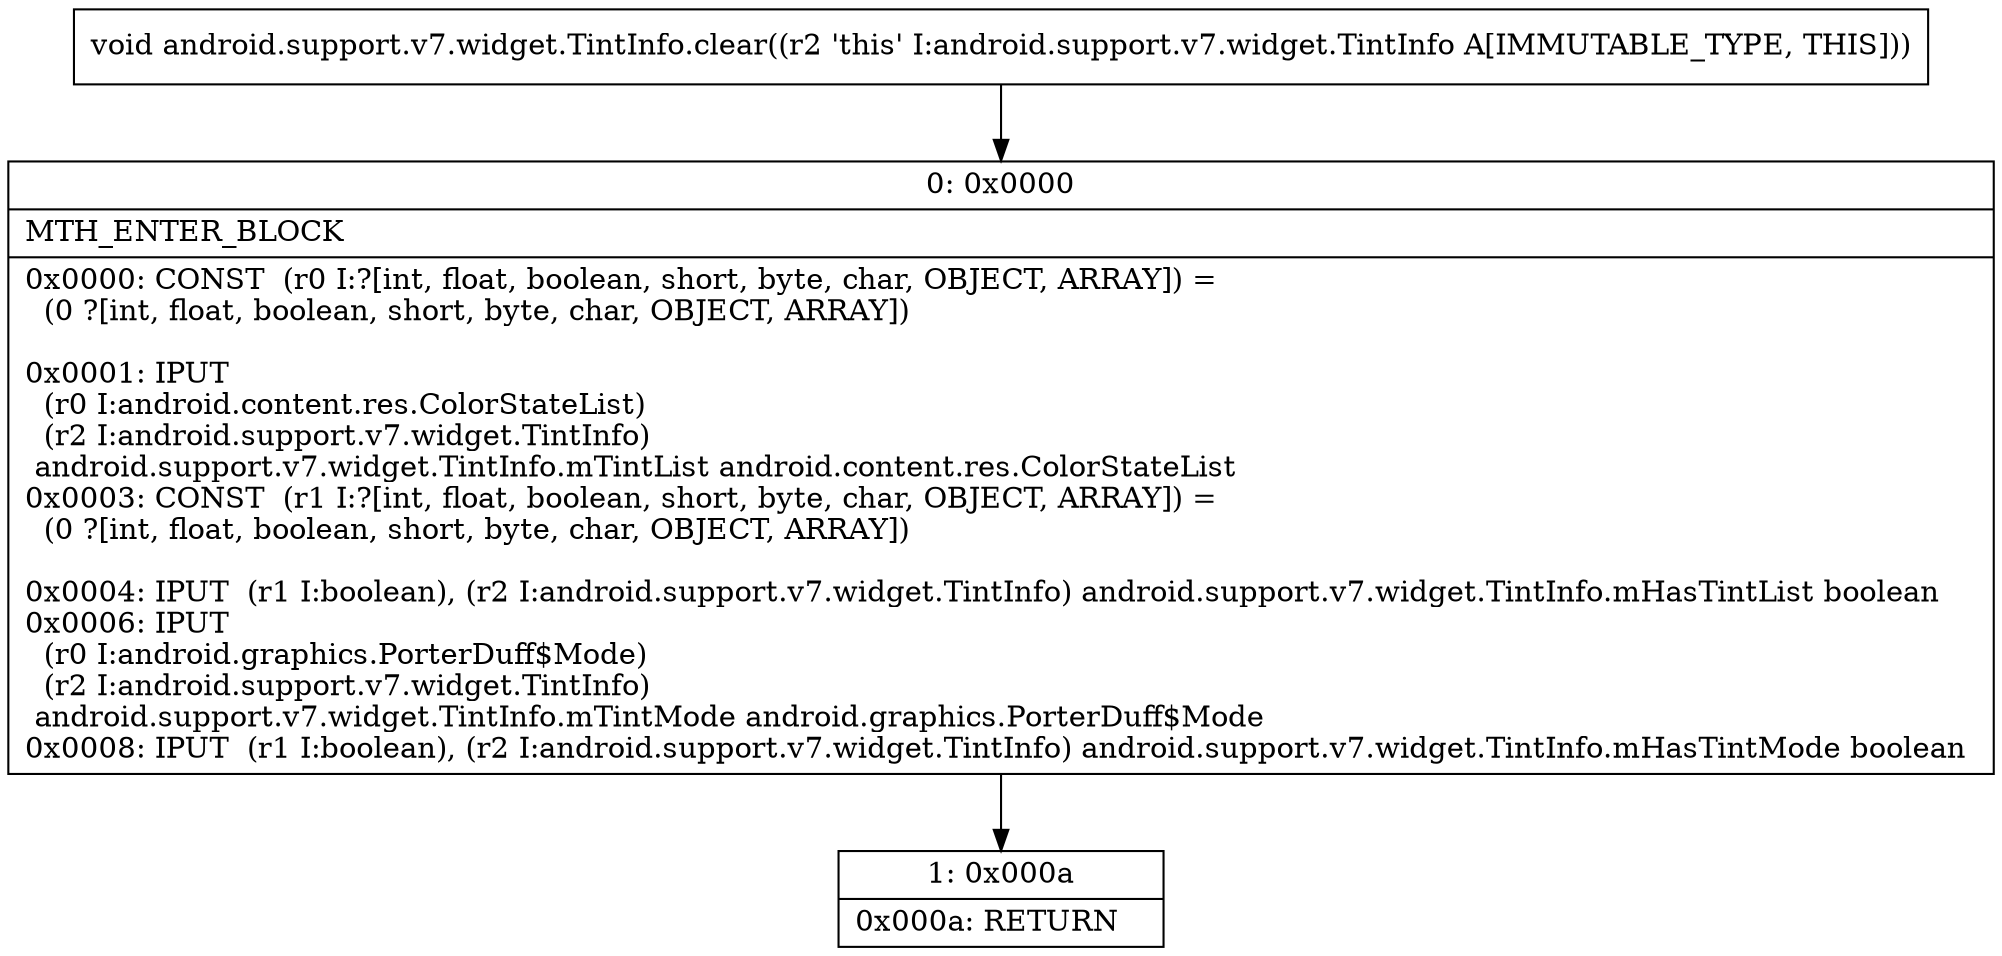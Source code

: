 digraph "CFG forandroid.support.v7.widget.TintInfo.clear()V" {
Node_0 [shape=record,label="{0\:\ 0x0000|MTH_ENTER_BLOCK\l|0x0000: CONST  (r0 I:?[int, float, boolean, short, byte, char, OBJECT, ARRAY]) = \l  (0 ?[int, float, boolean, short, byte, char, OBJECT, ARRAY])\l \l0x0001: IPUT  \l  (r0 I:android.content.res.ColorStateList)\l  (r2 I:android.support.v7.widget.TintInfo)\l android.support.v7.widget.TintInfo.mTintList android.content.res.ColorStateList \l0x0003: CONST  (r1 I:?[int, float, boolean, short, byte, char, OBJECT, ARRAY]) = \l  (0 ?[int, float, boolean, short, byte, char, OBJECT, ARRAY])\l \l0x0004: IPUT  (r1 I:boolean), (r2 I:android.support.v7.widget.TintInfo) android.support.v7.widget.TintInfo.mHasTintList boolean \l0x0006: IPUT  \l  (r0 I:android.graphics.PorterDuff$Mode)\l  (r2 I:android.support.v7.widget.TintInfo)\l android.support.v7.widget.TintInfo.mTintMode android.graphics.PorterDuff$Mode \l0x0008: IPUT  (r1 I:boolean), (r2 I:android.support.v7.widget.TintInfo) android.support.v7.widget.TintInfo.mHasTintMode boolean \l}"];
Node_1 [shape=record,label="{1\:\ 0x000a|0x000a: RETURN   \l}"];
MethodNode[shape=record,label="{void android.support.v7.widget.TintInfo.clear((r2 'this' I:android.support.v7.widget.TintInfo A[IMMUTABLE_TYPE, THIS])) }"];
MethodNode -> Node_0;
Node_0 -> Node_1;
}

